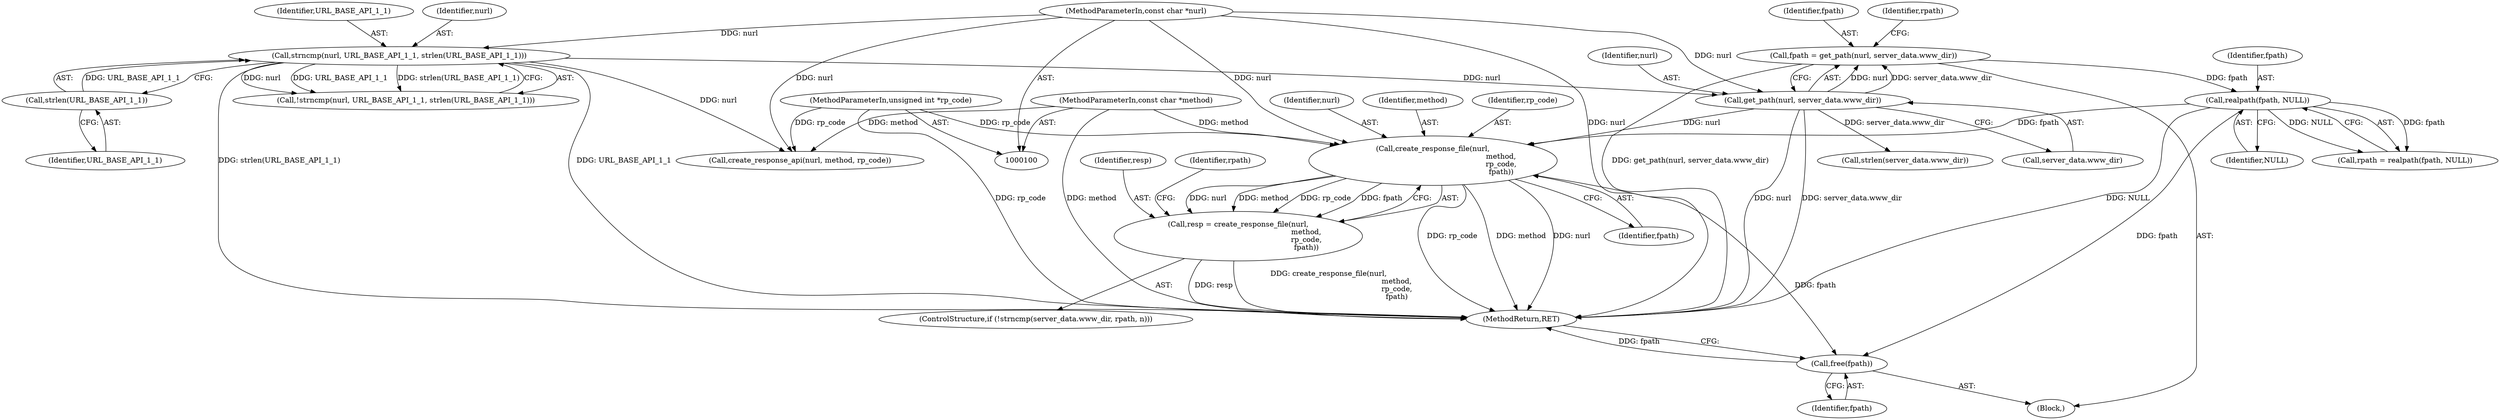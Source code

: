 digraph "0_wpitchoune_8b10426dcc0246c1712a99460dd470dcb1cc4d9c@pointer" {
"1000160" [label="(Call,create_response_file(nurl,\n                                                           method,\n                                                           rp_code,\n                                                           fpath))"];
"1000131" [label="(Call,get_path(nurl, server_data.www_dir))"];
"1000115" [label="(Call,strncmp(nurl, URL_BASE_API_1_1, strlen(URL_BASE_API_1_1)))"];
"1000101" [label="(MethodParameterIn,const char *nurl)"];
"1000118" [label="(Call,strlen(URL_BASE_API_1_1))"];
"1000102" [label="(MethodParameterIn,const char *method)"];
"1000103" [label="(MethodParameterIn,unsigned int *rp_code)"];
"1000138" [label="(Call,realpath(fpath, NULL))"];
"1000129" [label="(Call,fpath = get_path(nurl, server_data.www_dir))"];
"1000158" [label="(Call,resp = create_response_file(nurl,\n                                                           method,\n                                                           rp_code,\n                                                           fpath))"];
"1000167" [label="(Call,free(fpath))"];
"1000139" [label="(Identifier,fpath)"];
"1000166" [label="(Identifier,rpath)"];
"1000128" [label="(Block,)"];
"1000130" [label="(Identifier,fpath)"];
"1000137" [label="(Identifier,rpath)"];
"1000167" [label="(Call,free(fpath))"];
"1000117" [label="(Identifier,URL_BASE_API_1_1)"];
"1000140" [label="(Identifier,NULL)"];
"1000161" [label="(Identifier,nurl)"];
"1000164" [label="(Identifier,fpath)"];
"1000101" [label="(MethodParameterIn,const char *nurl)"];
"1000118" [label="(Call,strlen(URL_BASE_API_1_1))"];
"1000119" [label="(Identifier,URL_BASE_API_1_1)"];
"1000138" [label="(Call,realpath(fpath, NULL))"];
"1000160" [label="(Call,create_response_file(nurl,\n                                                           method,\n                                                           rp_code,\n                                                           fpath))"];
"1000169" [label="(MethodReturn,RET)"];
"1000136" [label="(Call,rpath = realpath(fpath, NULL))"];
"1000146" [label="(Call,strlen(server_data.www_dir))"];
"1000129" [label="(Call,fpath = get_path(nurl, server_data.www_dir))"];
"1000133" [label="(Call,server_data.www_dir)"];
"1000131" [label="(Call,get_path(nurl, server_data.www_dir))"];
"1000159" [label="(Identifier,resp)"];
"1000162" [label="(Identifier,method)"];
"1000168" [label="(Identifier,fpath)"];
"1000103" [label="(MethodParameterIn,unsigned int *rp_code)"];
"1000163" [label="(Identifier,rp_code)"];
"1000102" [label="(MethodParameterIn,const char *method)"];
"1000116" [label="(Identifier,nurl)"];
"1000115" [label="(Call,strncmp(nurl, URL_BASE_API_1_1, strlen(URL_BASE_API_1_1)))"];
"1000132" [label="(Identifier,nurl)"];
"1000114" [label="(Call,!strncmp(nurl, URL_BASE_API_1_1, strlen(URL_BASE_API_1_1)))"];
"1000150" [label="(ControlStructure,if (!strncmp(server_data.www_dir, rpath, n)))"];
"1000158" [label="(Call,resp = create_response_file(nurl,\n                                                           method,\n                                                           rp_code,\n                                                           fpath))"];
"1000123" [label="(Call,create_response_api(nurl, method, rp_code))"];
"1000160" -> "1000158"  [label="AST: "];
"1000160" -> "1000164"  [label="CFG: "];
"1000161" -> "1000160"  [label="AST: "];
"1000162" -> "1000160"  [label="AST: "];
"1000163" -> "1000160"  [label="AST: "];
"1000164" -> "1000160"  [label="AST: "];
"1000158" -> "1000160"  [label="CFG: "];
"1000160" -> "1000169"  [label="DDG: rp_code"];
"1000160" -> "1000169"  [label="DDG: method"];
"1000160" -> "1000169"  [label="DDG: nurl"];
"1000160" -> "1000158"  [label="DDG: nurl"];
"1000160" -> "1000158"  [label="DDG: method"];
"1000160" -> "1000158"  [label="DDG: rp_code"];
"1000160" -> "1000158"  [label="DDG: fpath"];
"1000131" -> "1000160"  [label="DDG: nurl"];
"1000101" -> "1000160"  [label="DDG: nurl"];
"1000102" -> "1000160"  [label="DDG: method"];
"1000103" -> "1000160"  [label="DDG: rp_code"];
"1000138" -> "1000160"  [label="DDG: fpath"];
"1000160" -> "1000167"  [label="DDG: fpath"];
"1000131" -> "1000129"  [label="AST: "];
"1000131" -> "1000133"  [label="CFG: "];
"1000132" -> "1000131"  [label="AST: "];
"1000133" -> "1000131"  [label="AST: "];
"1000129" -> "1000131"  [label="CFG: "];
"1000131" -> "1000169"  [label="DDG: nurl"];
"1000131" -> "1000169"  [label="DDG: server_data.www_dir"];
"1000131" -> "1000129"  [label="DDG: nurl"];
"1000131" -> "1000129"  [label="DDG: server_data.www_dir"];
"1000115" -> "1000131"  [label="DDG: nurl"];
"1000101" -> "1000131"  [label="DDG: nurl"];
"1000131" -> "1000146"  [label="DDG: server_data.www_dir"];
"1000115" -> "1000114"  [label="AST: "];
"1000115" -> "1000118"  [label="CFG: "];
"1000116" -> "1000115"  [label="AST: "];
"1000117" -> "1000115"  [label="AST: "];
"1000118" -> "1000115"  [label="AST: "];
"1000114" -> "1000115"  [label="CFG: "];
"1000115" -> "1000169"  [label="DDG: strlen(URL_BASE_API_1_1)"];
"1000115" -> "1000169"  [label="DDG: URL_BASE_API_1_1"];
"1000115" -> "1000114"  [label="DDG: nurl"];
"1000115" -> "1000114"  [label="DDG: URL_BASE_API_1_1"];
"1000115" -> "1000114"  [label="DDG: strlen(URL_BASE_API_1_1)"];
"1000101" -> "1000115"  [label="DDG: nurl"];
"1000118" -> "1000115"  [label="DDG: URL_BASE_API_1_1"];
"1000115" -> "1000123"  [label="DDG: nurl"];
"1000101" -> "1000100"  [label="AST: "];
"1000101" -> "1000169"  [label="DDG: nurl"];
"1000101" -> "1000123"  [label="DDG: nurl"];
"1000118" -> "1000119"  [label="CFG: "];
"1000119" -> "1000118"  [label="AST: "];
"1000102" -> "1000100"  [label="AST: "];
"1000102" -> "1000169"  [label="DDG: method"];
"1000102" -> "1000123"  [label="DDG: method"];
"1000103" -> "1000100"  [label="AST: "];
"1000103" -> "1000169"  [label="DDG: rp_code"];
"1000103" -> "1000123"  [label="DDG: rp_code"];
"1000138" -> "1000136"  [label="AST: "];
"1000138" -> "1000140"  [label="CFG: "];
"1000139" -> "1000138"  [label="AST: "];
"1000140" -> "1000138"  [label="AST: "];
"1000136" -> "1000138"  [label="CFG: "];
"1000138" -> "1000169"  [label="DDG: NULL"];
"1000138" -> "1000136"  [label="DDG: fpath"];
"1000138" -> "1000136"  [label="DDG: NULL"];
"1000129" -> "1000138"  [label="DDG: fpath"];
"1000138" -> "1000167"  [label="DDG: fpath"];
"1000129" -> "1000128"  [label="AST: "];
"1000130" -> "1000129"  [label="AST: "];
"1000137" -> "1000129"  [label="CFG: "];
"1000129" -> "1000169"  [label="DDG: get_path(nurl, server_data.www_dir)"];
"1000158" -> "1000150"  [label="AST: "];
"1000159" -> "1000158"  [label="AST: "];
"1000166" -> "1000158"  [label="CFG: "];
"1000158" -> "1000169"  [label="DDG: resp"];
"1000158" -> "1000169"  [label="DDG: create_response_file(nurl,\n                                                           method,\n                                                           rp_code,\n                                                           fpath)"];
"1000167" -> "1000128"  [label="AST: "];
"1000167" -> "1000168"  [label="CFG: "];
"1000168" -> "1000167"  [label="AST: "];
"1000169" -> "1000167"  [label="CFG: "];
"1000167" -> "1000169"  [label="DDG: fpath"];
}
